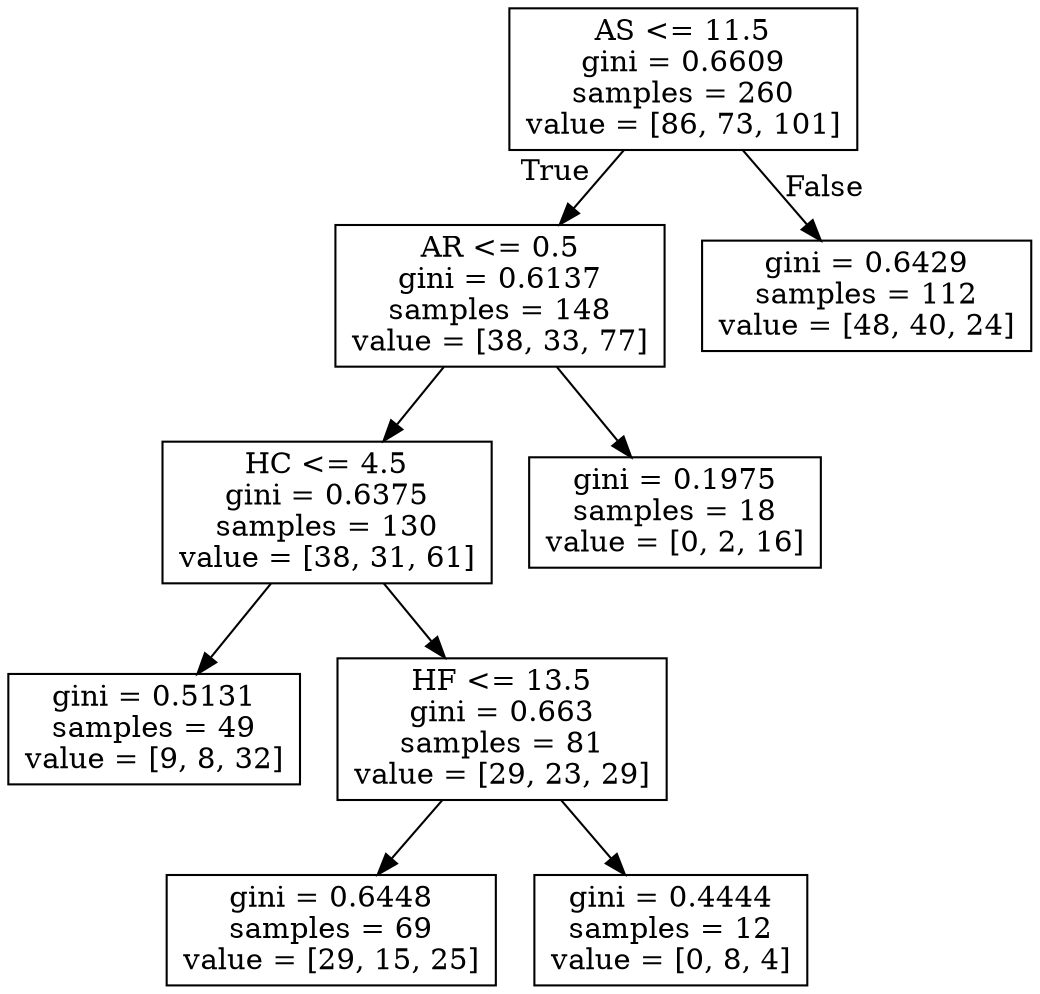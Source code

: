 digraph Tree {
node [shape=box] ;
0 [label="AS <= 11.5\ngini = 0.6609\nsamples = 260\nvalue = [86, 73, 101]"] ;
1 [label="AR <= 0.5\ngini = 0.6137\nsamples = 148\nvalue = [38, 33, 77]"] ;
0 -> 1 [labeldistance=2.5, labelangle=45, headlabel="True"] ;
3 [label="HC <= 4.5\ngini = 0.6375\nsamples = 130\nvalue = [38, 31, 61]"] ;
1 -> 3 ;
5 [label="gini = 0.5131\nsamples = 49\nvalue = [9, 8, 32]"] ;
3 -> 5 ;
6 [label="HF <= 13.5\ngini = 0.663\nsamples = 81\nvalue = [29, 23, 29]"] ;
3 -> 6 ;
7 [label="gini = 0.6448\nsamples = 69\nvalue = [29, 15, 25]"] ;
6 -> 7 ;
8 [label="gini = 0.4444\nsamples = 12\nvalue = [0, 8, 4]"] ;
6 -> 8 ;
4 [label="gini = 0.1975\nsamples = 18\nvalue = [0, 2, 16]"] ;
1 -> 4 ;
2 [label="gini = 0.6429\nsamples = 112\nvalue = [48, 40, 24]"] ;
0 -> 2 [labeldistance=2.5, labelangle=-45, headlabel="False"] ;
}